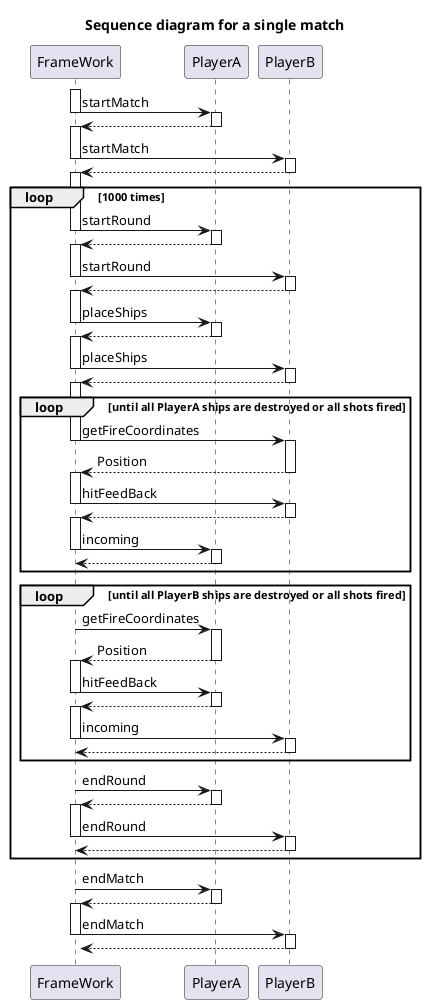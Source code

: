 @startuml
title Sequence diagram for a single match
Activate FrameWork
FrameWork->PlayerA : startMatch
Deactivate FrameWork
Activate PlayerA
FrameWork<--PlayerA : 
Deactivate PlayerA
Activate FrameWork
FrameWork->PlayerB : startMatch
Deactivate FrameWork
Activate PlayerB
FrameWork<--PlayerB :
Deactivate PlayerB
loop 1000 times
    Activate FrameWork
    FrameWork->PlayerA : startRound
    Deactivate FrameWork
    Activate PlayerA
    FrameWork<--PlayerA :
    Deactivate PlayerA
    Activate FrameWork
    FrameWork->PlayerB : startRound
    Deactivate FrameWork
    Activate PlayerB
    FrameWork<--PlayerB :
    Deactivate PlayerB
    Activate FrameWork
    FrameWork->PlayerA : placeShips
    Deactivate FrameWork
    Activate PlayerA
    FrameWork<--PlayerA :
    Deactivate PlayerA
    Activate FrameWork
    FrameWork->PlayerB : placeShips
    Deactivate FrameWork
    Activate PlayerB
    FrameWork<--PlayerB :
    Deactivate PlayerB
    loop until all PlayerA ships are destroyed or all shots fired
        Activate FrameWork
        FrameWork->PlayerB : getFireCoordinates
        Deactivate FrameWork
        Activate PlayerB
        FrameWork<--PlayerB : Position
        Deactivate PlayerB
        Activate FrameWork
        FrameWork->PlayerB : hitFeedBack
        Deactivate FrameWork
        Activate PlayerB
        FrameWork<--PlayerB :
        Deactivate PlayerB
        Activate FrameWork
        FrameWork->PlayerA : incoming
        Deactivate FrameWork
        Activate PlayerA
        FrameWork<--PlayerA :
        Deactivate PlayerA
    end
    loop until all PlayerB ships are destroyed or all shots fired
        Activate FrameWork
        FrameWork->PlayerA : getFireCoordinates
        Deactivate FrameWork
        Activate PlayerA
        FrameWork<--PlayerA : Position
        Deactivate PlayerA
        Activate FrameWork
        FrameWork->PlayerA : hitFeedBack
        Deactivate FrameWork
        Activate PlayerA
        FrameWork<--PlayerA :
        Deactivate PlayerA
        Activate FrameWork
        FrameWork->PlayerB : incoming
        Deactivate FrameWork
        Activate PlayerB
        FrameWork<--PlayerB :
        Deactivate PlayerB
    end
    Activate FrameWork
    FrameWork->PlayerA : endRound
    Deactivate FrameWork
    Activate PlayerA
    FrameWork<--PlayerA :
    Deactivate PlayerA
    Activate FrameWork
    FrameWork->PlayerB : endRound
    Deactivate FrameWork
    Activate PlayerB
    FrameWork<--PlayerB :
    Deactivate PlayerB
end
Activate FrameWork
FrameWork->PlayerA : endMatch
Deactivate FrameWork
Activate PlayerA
FrameWork<--PlayerA :
Deactivate PlayerA
Activate FrameWork 
FrameWork->PlayerB : endMatch
Deactivate FrameWork
Activate PlayerB
FrameWork<--PlayerB :
Deactivate PlayerB
Activate FrameWork
@enduml
